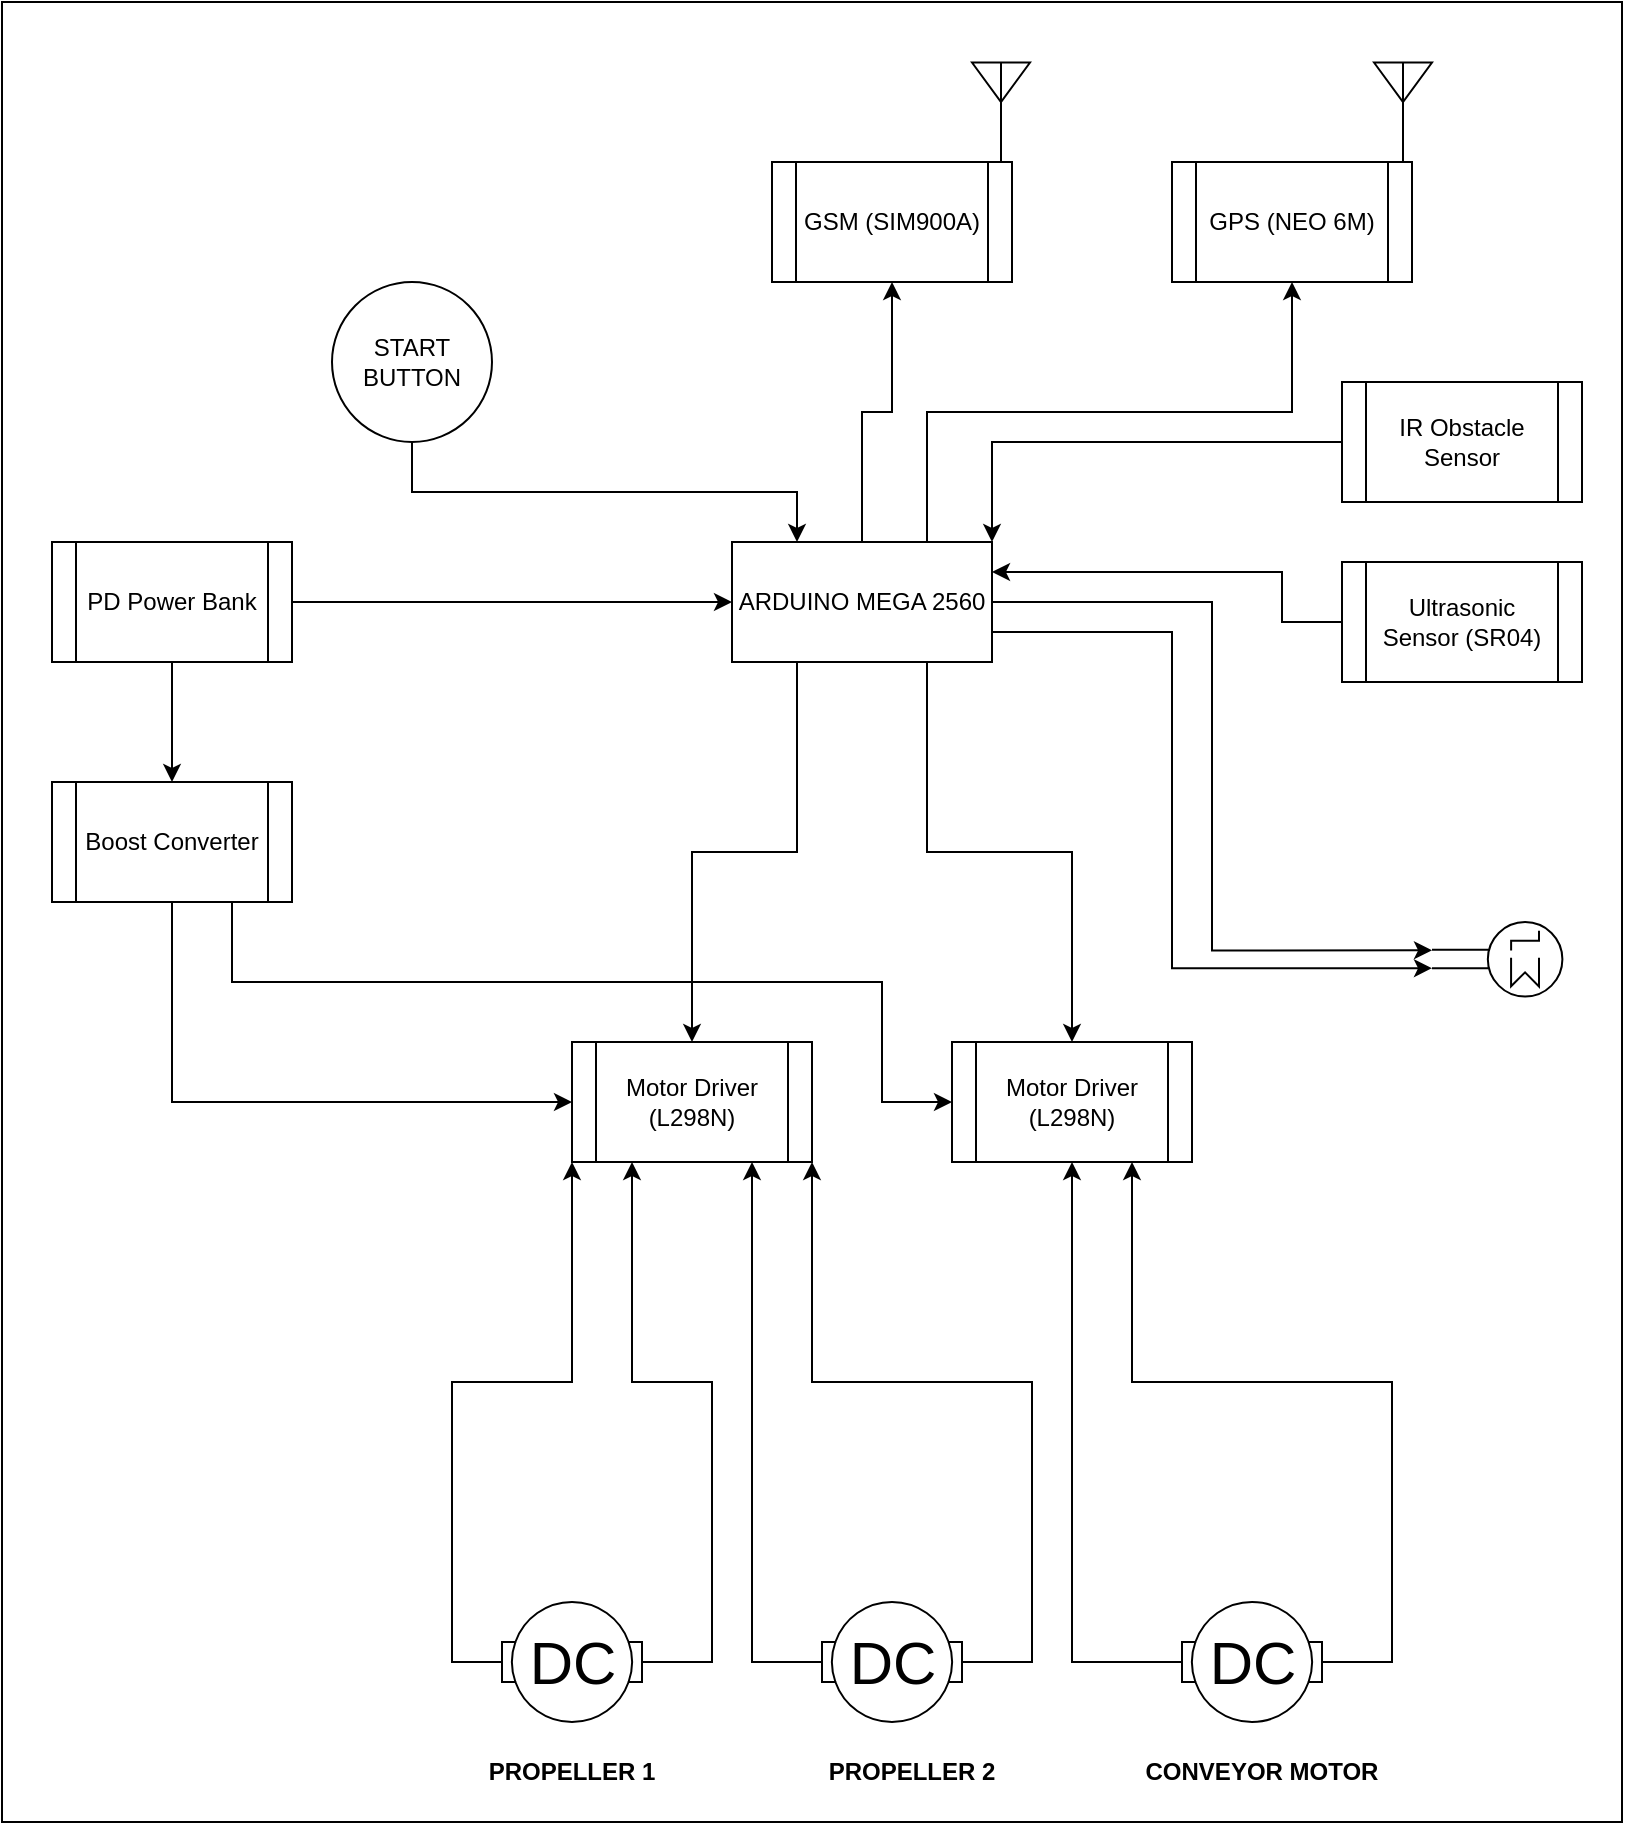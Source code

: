 <mxfile version="17.5.0" type="device"><diagram id="dnliXwXc5J6tA5w0Faiv" name="Page-1"><mxGraphModel dx="1845" dy="933" grid="1" gridSize="10" guides="1" tooltips="1" connect="1" arrows="1" fold="1" page="1" pageScale="1" pageWidth="850" pageHeight="1100" math="0" shadow="0"><root><mxCell id="0"/><mxCell id="1" parent="0"/><mxCell id="skXBasSw-qw5Z2IBONiR-43" value="" style="rounded=0;whiteSpace=wrap;html=1;" parent="1" vertex="1"><mxGeometry x="20" y="30" width="810" height="910" as="geometry"/></mxCell><mxCell id="skXBasSw-qw5Z2IBONiR-27" style="edgeStyle=orthogonalEdgeStyle;rounded=0;orthogonalLoop=1;jettySize=auto;html=1;exitX=0.5;exitY=0;exitDx=0;exitDy=0;entryX=0.5;entryY=1;entryDx=0;entryDy=0;" parent="1" source="skXBasSw-qw5Z2IBONiR-2" target="skXBasSw-qw5Z2IBONiR-4" edge="1"><mxGeometry relative="1" as="geometry"/></mxCell><mxCell id="skXBasSw-qw5Z2IBONiR-30" style="edgeStyle=orthogonalEdgeStyle;rounded=0;orthogonalLoop=1;jettySize=auto;html=1;exitX=0.75;exitY=0;exitDx=0;exitDy=0;entryX=0.5;entryY=1;entryDx=0;entryDy=0;" parent="1" source="skXBasSw-qw5Z2IBONiR-2" target="skXBasSw-qw5Z2IBONiR-5" edge="1"><mxGeometry relative="1" as="geometry"/></mxCell><mxCell id="skXBasSw-qw5Z2IBONiR-32" style="edgeStyle=orthogonalEdgeStyle;rounded=0;orthogonalLoop=1;jettySize=auto;html=1;exitX=0.25;exitY=1;exitDx=0;exitDy=0;entryX=0.5;entryY=0;entryDx=0;entryDy=0;" parent="1" source="skXBasSw-qw5Z2IBONiR-2" target="skXBasSw-qw5Z2IBONiR-6" edge="1"><mxGeometry relative="1" as="geometry"/></mxCell><mxCell id="skXBasSw-qw5Z2IBONiR-33" style="edgeStyle=orthogonalEdgeStyle;rounded=0;orthogonalLoop=1;jettySize=auto;html=1;exitX=0.75;exitY=1;exitDx=0;exitDy=0;entryX=0.5;entryY=0;entryDx=0;entryDy=0;" parent="1" source="skXBasSw-qw5Z2IBONiR-2" target="skXBasSw-qw5Z2IBONiR-7" edge="1"><mxGeometry relative="1" as="geometry"/></mxCell><mxCell id="skXBasSw-qw5Z2IBONiR-41" style="edgeStyle=orthogonalEdgeStyle;rounded=0;orthogonalLoop=1;jettySize=auto;html=1;exitX=1;exitY=0.5;exitDx=0;exitDy=0;entryX=1;entryY=0.62;entryDx=0;entryDy=0;entryPerimeter=0;" parent="1" source="skXBasSw-qw5Z2IBONiR-2" target="skXBasSw-qw5Z2IBONiR-21" edge="1"><mxGeometry relative="1" as="geometry"/></mxCell><mxCell id="skXBasSw-qw5Z2IBONiR-42" style="edgeStyle=orthogonalEdgeStyle;rounded=0;orthogonalLoop=1;jettySize=auto;html=1;exitX=1;exitY=0.75;exitDx=0;exitDy=0;entryX=1;entryY=0.38;entryDx=0;entryDy=0;entryPerimeter=0;" parent="1" source="skXBasSw-qw5Z2IBONiR-2" target="skXBasSw-qw5Z2IBONiR-21" edge="1"><mxGeometry relative="1" as="geometry"><Array as="points"><mxPoint x="605" y="345"/><mxPoint x="605" y="513"/></Array></mxGeometry></mxCell><mxCell id="skXBasSw-qw5Z2IBONiR-2" value="ARDUINO MEGA 2560" style="rounded=0;whiteSpace=wrap;html=1;" parent="1" vertex="1"><mxGeometry x="385" y="300" width="130" height="60" as="geometry"/></mxCell><mxCell id="skXBasSw-qw5Z2IBONiR-4" value="GSM (SIM900A)" style="shape=process;whiteSpace=wrap;html=1;backgroundOutline=1;" parent="1" vertex="1"><mxGeometry x="405" y="110" width="120" height="60" as="geometry"/></mxCell><mxCell id="skXBasSw-qw5Z2IBONiR-5" value="GPS (NEO 6M)" style="shape=process;whiteSpace=wrap;html=1;backgroundOutline=1;" parent="1" vertex="1"><mxGeometry x="605" y="110" width="120" height="60" as="geometry"/></mxCell><mxCell id="skXBasSw-qw5Z2IBONiR-6" value="Motor Driver (L298N)" style="shape=process;whiteSpace=wrap;html=1;backgroundOutline=1;" parent="1" vertex="1"><mxGeometry x="305" y="550" width="120" height="60" as="geometry"/></mxCell><mxCell id="skXBasSw-qw5Z2IBONiR-7" value="Motor Driver (L298N)" style="shape=process;whiteSpace=wrap;html=1;backgroundOutline=1;" parent="1" vertex="1"><mxGeometry x="495" y="550" width="120" height="60" as="geometry"/></mxCell><mxCell id="skXBasSw-qw5Z2IBONiR-26" style="edgeStyle=orthogonalEdgeStyle;rounded=0;orthogonalLoop=1;jettySize=auto;html=1;exitX=0.5;exitY=1;exitDx=0;exitDy=0;entryX=0.25;entryY=0;entryDx=0;entryDy=0;" parent="1" source="skXBasSw-qw5Z2IBONiR-8" target="skXBasSw-qw5Z2IBONiR-2" edge="1"><mxGeometry relative="1" as="geometry"/></mxCell><mxCell id="skXBasSw-qw5Z2IBONiR-8" value="START BUTTON" style="ellipse;whiteSpace=wrap;html=1;aspect=fixed;" parent="1" vertex="1"><mxGeometry x="185" y="170" width="80" height="80" as="geometry"/></mxCell><mxCell id="skXBasSw-qw5Z2IBONiR-46" style="edgeStyle=orthogonalEdgeStyle;rounded=0;orthogonalLoop=1;jettySize=auto;html=1;exitX=0;exitY=0.5;exitDx=0;exitDy=0;entryX=1;entryY=0;entryDx=0;entryDy=0;" parent="1" source="skXBasSw-qw5Z2IBONiR-9" target="skXBasSw-qw5Z2IBONiR-2" edge="1"><mxGeometry relative="1" as="geometry"/></mxCell><mxCell id="skXBasSw-qw5Z2IBONiR-9" value="IR Obstacle Sensor" style="shape=process;whiteSpace=wrap;html=1;backgroundOutline=1;" parent="1" vertex="1"><mxGeometry x="690" y="220" width="120" height="60" as="geometry"/></mxCell><mxCell id="skXBasSw-qw5Z2IBONiR-25" style="edgeStyle=orthogonalEdgeStyle;rounded=0;orthogonalLoop=1;jettySize=auto;html=1;exitX=1;exitY=0.5;exitDx=0;exitDy=0;entryX=0;entryY=0.5;entryDx=0;entryDy=0;" parent="1" source="skXBasSw-qw5Z2IBONiR-10" target="skXBasSw-qw5Z2IBONiR-2" edge="1"><mxGeometry relative="1" as="geometry"/></mxCell><mxCell id="KCj-KArOB1fwkO3yb301-2" style="edgeStyle=orthogonalEdgeStyle;rounded=0;orthogonalLoop=1;jettySize=auto;html=1;exitX=0.5;exitY=1;exitDx=0;exitDy=0;" edge="1" parent="1" source="skXBasSw-qw5Z2IBONiR-10" target="KCj-KArOB1fwkO3yb301-1"><mxGeometry relative="1" as="geometry"/></mxCell><mxCell id="skXBasSw-qw5Z2IBONiR-10" value="PD Power Bank" style="shape=process;whiteSpace=wrap;html=1;backgroundOutline=1;" parent="1" vertex="1"><mxGeometry x="45" y="300" width="120" height="60" as="geometry"/></mxCell><mxCell id="skXBasSw-qw5Z2IBONiR-13" style="edgeStyle=orthogonalEdgeStyle;rounded=0;orthogonalLoop=1;jettySize=auto;html=1;exitX=0;exitY=0.5;exitDx=0;exitDy=0;exitPerimeter=0;entryX=0;entryY=1;entryDx=0;entryDy=0;" parent="1" source="skXBasSw-qw5Z2IBONiR-12" target="skXBasSw-qw5Z2IBONiR-6" edge="1"><mxGeometry relative="1" as="geometry"><Array as="points"><mxPoint x="245" y="860"/><mxPoint x="245" y="720"/><mxPoint x="305" y="720"/></Array></mxGeometry></mxCell><mxCell id="skXBasSw-qw5Z2IBONiR-14" style="edgeStyle=orthogonalEdgeStyle;rounded=0;orthogonalLoop=1;jettySize=auto;html=1;exitX=1;exitY=0.5;exitDx=0;exitDy=0;exitPerimeter=0;entryX=0.25;entryY=1;entryDx=0;entryDy=0;" parent="1" source="skXBasSw-qw5Z2IBONiR-12" target="skXBasSw-qw5Z2IBONiR-6" edge="1"><mxGeometry relative="1" as="geometry"><Array as="points"><mxPoint x="375" y="860"/><mxPoint x="375" y="720"/><mxPoint x="335" y="720"/></Array></mxGeometry></mxCell><mxCell id="skXBasSw-qw5Z2IBONiR-12" value="DC" style="shape=mxgraph.electrical.electro-mechanical.motor_2;html=1;shadow=0;dashed=0;align=center;fontSize=30;strokeWidth=1;" parent="1" vertex="1"><mxGeometry x="255" y="830" width="100" height="60" as="geometry"/></mxCell><mxCell id="skXBasSw-qw5Z2IBONiR-17" style="edgeStyle=orthogonalEdgeStyle;rounded=0;orthogonalLoop=1;jettySize=auto;html=1;exitX=1;exitY=0.5;exitDx=0;exitDy=0;exitPerimeter=0;entryX=1;entryY=1;entryDx=0;entryDy=0;" parent="1" source="skXBasSw-qw5Z2IBONiR-15" target="skXBasSw-qw5Z2IBONiR-6" edge="1"><mxGeometry relative="1" as="geometry"/></mxCell><mxCell id="skXBasSw-qw5Z2IBONiR-18" style="edgeStyle=orthogonalEdgeStyle;rounded=0;orthogonalLoop=1;jettySize=auto;html=1;exitX=0;exitY=0.5;exitDx=0;exitDy=0;exitPerimeter=0;entryX=0.75;entryY=1;entryDx=0;entryDy=0;" parent="1" source="skXBasSw-qw5Z2IBONiR-15" target="skXBasSw-qw5Z2IBONiR-6" edge="1"><mxGeometry relative="1" as="geometry"/></mxCell><mxCell id="skXBasSw-qw5Z2IBONiR-15" value="DC" style="shape=mxgraph.electrical.electro-mechanical.motor_2;html=1;shadow=0;dashed=0;align=center;fontSize=30;strokeWidth=1;" parent="1" vertex="1"><mxGeometry x="415" y="830" width="100" height="60" as="geometry"/></mxCell><mxCell id="skXBasSw-qw5Z2IBONiR-20" style="edgeStyle=orthogonalEdgeStyle;rounded=0;orthogonalLoop=1;jettySize=auto;html=1;exitX=0;exitY=0.5;exitDx=0;exitDy=0;exitPerimeter=0;entryX=0.5;entryY=1;entryDx=0;entryDy=0;" parent="1" source="skXBasSw-qw5Z2IBONiR-19" target="skXBasSw-qw5Z2IBONiR-7" edge="1"><mxGeometry relative="1" as="geometry"/></mxCell><mxCell id="skXBasSw-qw5Z2IBONiR-24" style="edgeStyle=orthogonalEdgeStyle;rounded=0;orthogonalLoop=1;jettySize=auto;html=1;exitX=1;exitY=0.5;exitDx=0;exitDy=0;exitPerimeter=0;entryX=0.75;entryY=1;entryDx=0;entryDy=0;" parent="1" source="skXBasSw-qw5Z2IBONiR-19" target="skXBasSw-qw5Z2IBONiR-7" edge="1"><mxGeometry relative="1" as="geometry"/></mxCell><mxCell id="skXBasSw-qw5Z2IBONiR-19" value="DC" style="shape=mxgraph.electrical.electro-mechanical.motor_2;html=1;shadow=0;dashed=0;align=center;fontSize=30;strokeWidth=1;" parent="1" vertex="1"><mxGeometry x="595" y="830" width="100" height="60" as="geometry"/></mxCell><mxCell id="skXBasSw-qw5Z2IBONiR-21" value="" style="verticalLabelPosition=bottom;aspect=fixed;html=1;verticalAlign=top;strokeColor=#000000;fillColor=#000000;align=center;outlineConnect=0;shape=mxgraph.fluid_power.x10070;points=[[1,0.38,0],[1,0.5,0],[1,0.62,0]];rotation=-180;" parent="1" vertex="1"><mxGeometry x="735" y="490" width="65.2" height="37.28" as="geometry"/></mxCell><mxCell id="skXBasSw-qw5Z2IBONiR-28" value="" style="verticalLabelPosition=bottom;shadow=0;dashed=0;align=center;html=1;verticalAlign=top;shape=mxgraph.electrical.radio.aerial_-_antenna_2;" parent="1" vertex="1"><mxGeometry x="505" y="60" width="29" height="50" as="geometry"/></mxCell><mxCell id="skXBasSw-qw5Z2IBONiR-29" value="" style="verticalLabelPosition=bottom;shadow=0;dashed=0;align=center;html=1;verticalAlign=top;shape=mxgraph.electrical.radio.aerial_-_antenna_2;" parent="1" vertex="1"><mxGeometry x="706" y="60" width="29" height="50" as="geometry"/></mxCell><mxCell id="skXBasSw-qw5Z2IBONiR-34" value="&lt;b&gt;PROPELLER 1&lt;/b&gt;" style="text;html=1;strokeColor=none;fillColor=none;align=center;verticalAlign=middle;whiteSpace=wrap;rounded=0;" parent="1" vertex="1"><mxGeometry x="255" y="900" width="100" height="30" as="geometry"/></mxCell><mxCell id="skXBasSw-qw5Z2IBONiR-35" value="&lt;b&gt;PROPELLER 2&lt;/b&gt;" style="text;html=1;strokeColor=none;fillColor=none;align=center;verticalAlign=middle;whiteSpace=wrap;rounded=0;" parent="1" vertex="1"><mxGeometry x="425" y="900" width="100" height="30" as="geometry"/></mxCell><mxCell id="skXBasSw-qw5Z2IBONiR-36" value="&lt;b&gt;CONVEYOR MOTOR&lt;/b&gt;" style="text;html=1;strokeColor=none;fillColor=none;align=center;verticalAlign=middle;whiteSpace=wrap;rounded=0;" parent="1" vertex="1"><mxGeometry x="585" y="900" width="130" height="30" as="geometry"/></mxCell><mxCell id="skXBasSw-qw5Z2IBONiR-47" style="edgeStyle=orthogonalEdgeStyle;rounded=0;orthogonalLoop=1;jettySize=auto;html=1;exitX=0;exitY=0.5;exitDx=0;exitDy=0;entryX=1;entryY=0.25;entryDx=0;entryDy=0;" parent="1" source="skXBasSw-qw5Z2IBONiR-44" target="skXBasSw-qw5Z2IBONiR-2" edge="1"><mxGeometry relative="1" as="geometry"><Array as="points"><mxPoint x="660" y="340"/><mxPoint x="660" y="315"/></Array></mxGeometry></mxCell><mxCell id="skXBasSw-qw5Z2IBONiR-44" value="Ultrasonic Sensor (SR04)" style="shape=process;whiteSpace=wrap;html=1;backgroundOutline=1;" parent="1" vertex="1"><mxGeometry x="690" y="310" width="120" height="60" as="geometry"/></mxCell><mxCell id="KCj-KArOB1fwkO3yb301-3" style="edgeStyle=orthogonalEdgeStyle;rounded=0;orthogonalLoop=1;jettySize=auto;html=1;exitX=0.5;exitY=1;exitDx=0;exitDy=0;entryX=0;entryY=0.5;entryDx=0;entryDy=0;" edge="1" parent="1" source="KCj-KArOB1fwkO3yb301-1" target="skXBasSw-qw5Z2IBONiR-6"><mxGeometry relative="1" as="geometry"/></mxCell><mxCell id="KCj-KArOB1fwkO3yb301-4" style="edgeStyle=orthogonalEdgeStyle;rounded=0;orthogonalLoop=1;jettySize=auto;html=1;exitX=0.75;exitY=1;exitDx=0;exitDy=0;entryX=0;entryY=0.5;entryDx=0;entryDy=0;" edge="1" parent="1" source="KCj-KArOB1fwkO3yb301-1" target="skXBasSw-qw5Z2IBONiR-7"><mxGeometry relative="1" as="geometry"><Array as="points"><mxPoint x="135" y="520"/><mxPoint x="460" y="520"/><mxPoint x="460" y="580"/></Array></mxGeometry></mxCell><mxCell id="KCj-KArOB1fwkO3yb301-1" value="Boost Converter" style="shape=process;whiteSpace=wrap;html=1;backgroundOutline=1;" vertex="1" parent="1"><mxGeometry x="45" y="420" width="120" height="60" as="geometry"/></mxCell></root></mxGraphModel></diagram></mxfile>